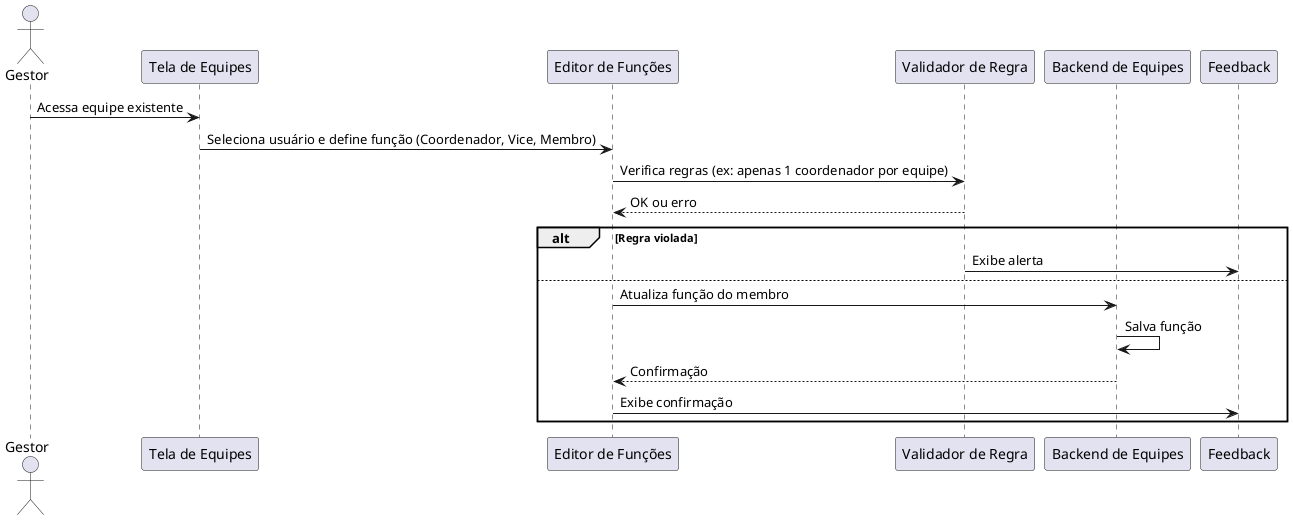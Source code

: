 @startuml name "Atribuição de Funções na Equipe de Serviço"
actor Gestor
participant "Tela de Equipes" as Equipes
participant "Editor de Funções" as Editor
participant "Validador de Regra" as Validator
participant "Backend de Equipes" as Backend
participant "Feedback" as Feedback

Gestor -> Equipes : Acessa equipe existente
Equipes -> Editor : Seleciona usuário e define função (Coordenador, Vice, Membro)

Editor -> Validator : Verifica regras (ex: apenas 1 coordenador por equipe)
Validator --> Editor : OK ou erro

alt Regra violada
    Validator -> Feedback : Exibe alerta
else
    Editor -> Backend : Atualiza função do membro
    Backend -> Backend : Salva função
    Backend --> Editor : Confirmação
    Editor -> Feedback : Exibe confirmação
end
@enduml
